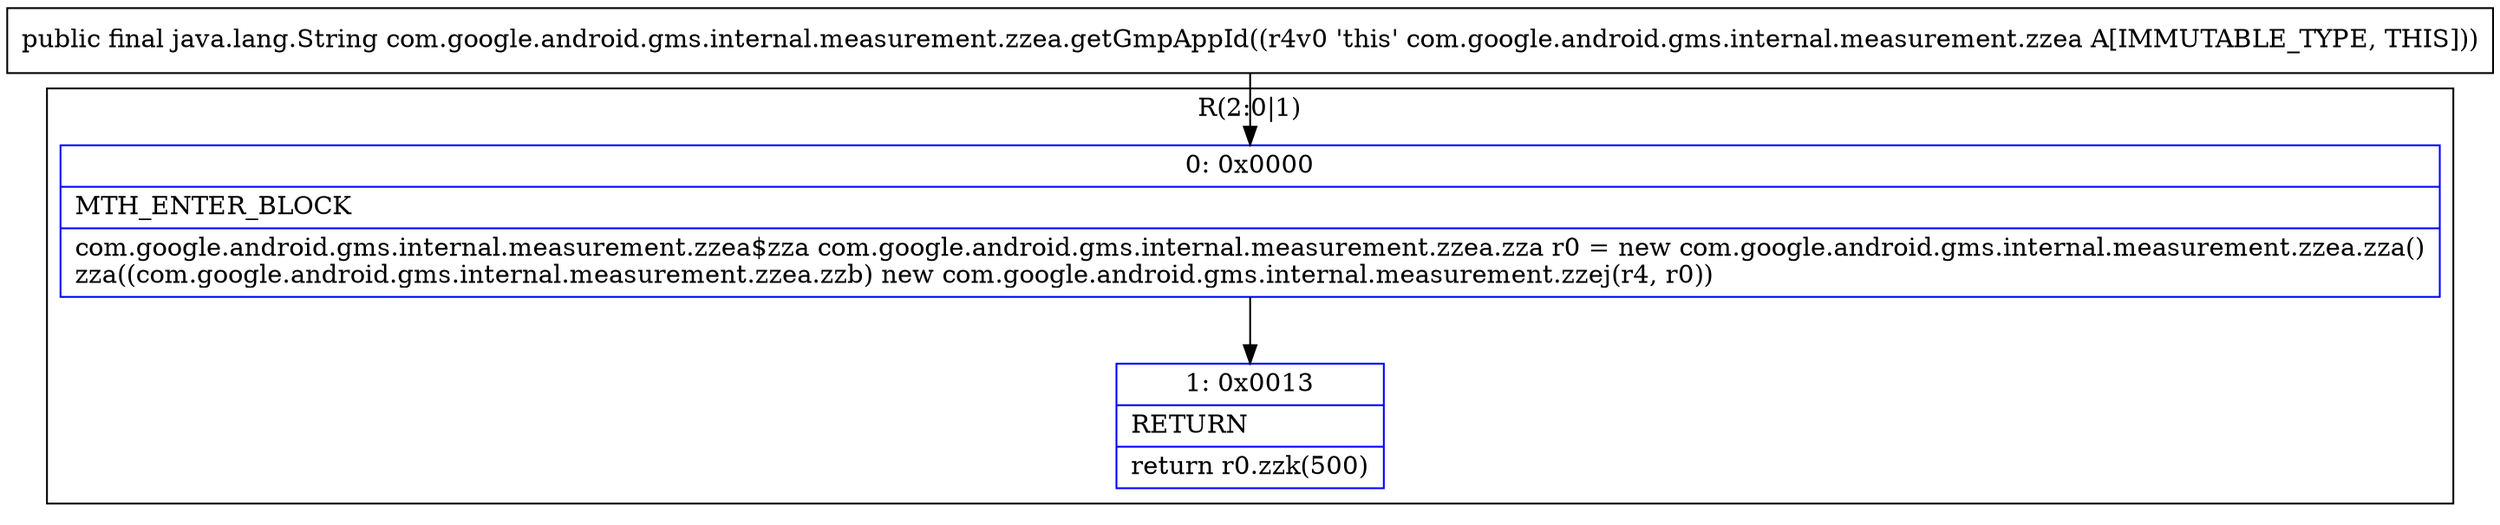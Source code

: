 digraph "CFG forcom.google.android.gms.internal.measurement.zzea.getGmpAppId()Ljava\/lang\/String;" {
subgraph cluster_Region_1004180530 {
label = "R(2:0|1)";
node [shape=record,color=blue];
Node_0 [shape=record,label="{0\:\ 0x0000|MTH_ENTER_BLOCK\l|com.google.android.gms.internal.measurement.zzea$zza com.google.android.gms.internal.measurement.zzea.zza r0 = new com.google.android.gms.internal.measurement.zzea.zza()\lzza((com.google.android.gms.internal.measurement.zzea.zzb) new com.google.android.gms.internal.measurement.zzej(r4, r0))\l}"];
Node_1 [shape=record,label="{1\:\ 0x0013|RETURN\l|return r0.zzk(500)\l}"];
}
MethodNode[shape=record,label="{public final java.lang.String com.google.android.gms.internal.measurement.zzea.getGmpAppId((r4v0 'this' com.google.android.gms.internal.measurement.zzea A[IMMUTABLE_TYPE, THIS])) }"];
MethodNode -> Node_0;
Node_0 -> Node_1;
}

